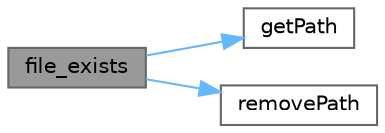 digraph "file_exists"
{
 // LATEX_PDF_SIZE
  bgcolor="transparent";
  edge [fontname=Helvetica,fontsize=10,labelfontname=Helvetica,labelfontsize=10];
  node [fontname=Helvetica,fontsize=10,shape=box,height=0.2,width=0.4];
  rankdir="LR";
  Node1 [id="Node000001",label="file_exists",height=0.2,width=0.4,color="gray40", fillcolor="grey60", style="filled", fontcolor="black",tooltip=" "];
  Node1 -> Node2 [id="edge1_Node000001_Node000002",color="steelblue1",style="solid",tooltip=" "];
  Node2 [id="Node000002",label="getPath",height=0.2,width=0.4,color="grey40", fillcolor="white", style="filled",URL="$files__functions_8hpp.html#ab1e262f27aaad28944f29cd2bbde417f",tooltip=" "];
  Node1 -> Node3 [id="edge2_Node000001_Node000003",color="steelblue1",style="solid",tooltip=" "];
  Node3 [id="Node000003",label="removePath",height=0.2,width=0.4,color="grey40", fillcolor="white", style="filled",URL="$files__functions_8hpp.html#ad3a78346393c83676348f6bad34b8ce2",tooltip=" "];
}
